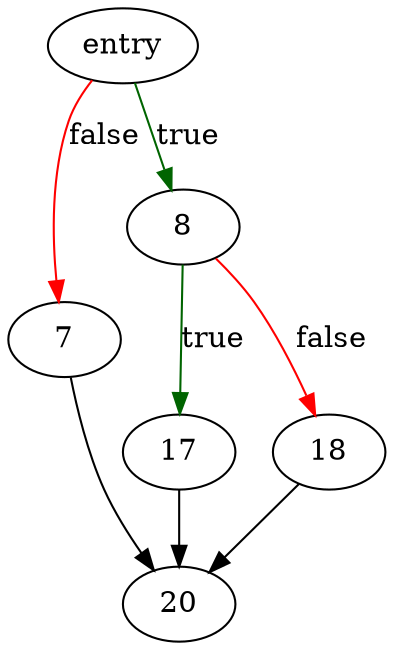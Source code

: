 digraph "sqlite3BtreeEnter" {
	// Node definitions.
	1 [label=entry];
	7;
	8;
	17;
	18;
	20;

	// Edge definitions.
	1 -> 7 [
		color=red
		label=false
	];
	1 -> 8 [
		color=darkgreen
		label=true
	];
	7 -> 20;
	8 -> 17 [
		color=darkgreen
		label=true
	];
	8 -> 18 [
		color=red
		label=false
	];
	17 -> 20;
	18 -> 20;
}